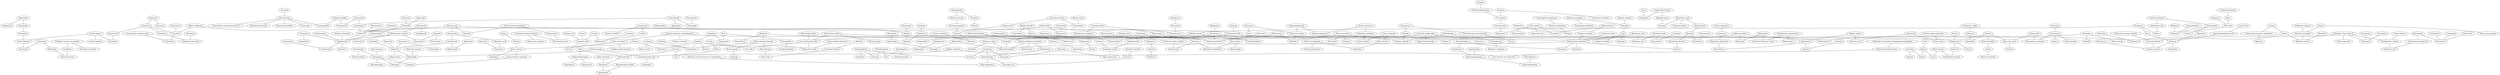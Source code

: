 strict graph layer1 {
	graph [name=layer1];
	node [label="\N"];
	2865	[label=Delavirdine,
		src_id=691,
		weight=0.0001325170745654703];
	1101	[label=Pramlintide,
		src_id=1261,
		weight=0.0002843440305737876];
	2865 -- 1101	[level=2,
		weight=200.8];
	355	[label=Didanosine,
		level=2,
		src_id=886,
		weight=0.00044804275960640073];
	2865 -- 355	[level=2,
		weight=167.5];
	1535	[label=Mumps,
		level=2,
		src_id=181227,
		weight=0.0004181047702013669];
	2912	[label=Measles,
		src_id=180606,
		weight=0.00019682069511911017];
	1535 -- 2912	[level=2,
		weight=148.39];
	3242	[label="Chronic myeloid leukaemia",
		src_id=173721,
		weight=0.00016846385497956267];
	2606	[label=Hydroxyurea,
		src_id=991,
		weight=0.00023318355572115202];
	3242 -- 2606	[level=2,
		weight=96.14];
	1512	[label=Imatinib,
		src_id=606,
		weight=0.0002858493461683868];
	3242 -- 1512	[level=2,
		weight=96.14];
	66	[label="Blood pressure",
		level=2,
		src_id=172305,
		weight=0.0005071056776634417];
	130	[label="Oxygen saturation",
		level=1,
		src_id=182603,
		weight=0.0008420826940828675];
	66 -- 130	[level=1,
		weight=180.31];
	1046	[label=Primidone,
		src_id=780,
		weight=0.0002726894035951908];
	66 -- 1046	[level=1,
		weight=139.75];
	929	[label="Blood triglycerides",
		level=2,
		src_id=172398,
		weight=0.00041333431327498024];
	3363	[label="Low carbohydrate diet",
		src_id=180136,
		weight=0.0003277960230803433];
	929 -- 3363	[level=2,
		weight=445.0];
	1680	[label=Treprostinil,
		src_id=364,
		weight=0.00021838432841980027];
	2732	[label=Etonogestrel,
		src_id=285,
		weight=0.00014763548612184576];
	1680 -- 2732	[level=2,
		weight=200.8];
	24	[label=Caspofungin,
		level=1,
		src_id=507,
		weight=0.0009094710211748729];
	1680 -- 24	[level=2,
		weight=334.0];
	868	[label="Hepatic failure",
		src_id=177896,
		weight=0.00027851145677039495];
	173	[label="Intensive care",
		level=2,
		src_id=179204,
		weight=0.0004941769690789497];
	868 -- 173	[level=1,
		weight=167.5];
	29	[label=Hypotension,
		level=1,
		src_id=178653,
		weight=0.0012051301146850637];
	868 -- 29	[level=1,
		weight=154.69];
	1940	[label=Maraviroc,
		src_id=4557,
		weight=0.0001767365592210965];
	6	[label=Entecavir,
		level=1,
		src_id=431,
		weight=0.001144936602809501];
	1940 -- 6	[level=2,
		weight=273.45];
	286	[label=Darunavir,
		level=2,
		src_id=1247,
		weight=0.00036901863350441574];
	1940 -- 286	[level=2,
		weight=273.45];
	94	[label=Injection,
		level=2,
		src_id=179084,
		weight=0.000491797336418713];
	346	[label=Infusion,
		level=2,
		src_id=179021,
		weight=0.0003810465324765641];
	94 -- 346	[level=2,
		weight=96.14];
	14	[label="Tenofovir disoproxil",
		level=1,
		src_id=291,
		weight=0.000898181998956823];
	188	[label=Pegfilgrastim,
		level=1,
		src_id=19,
		weight=0.0007127660512942222];
	14 -- 188	[level=1,
		weight=529.88];
	1949	[label=Memantine,
		src_id=1028,
		weight=0.00019085740244858507];
	784	[label="Dementia Alzheimer's type",
		src_id=174972,
		weight=0.00034624924247752956];
	1949 -- 784	[level=2,
		weight=158.74];
	51	[label=Dementia,
		level=1,
		src_id=174971,
		weight=0.0007142032003626386];
	1949 -- 51	[level=2,
		weight=106.16];
	3667	[label="Varices oesophageal",
		src_id=188269,
		weight=0.000256998419229719];
	1183	[label="Portal hypertension",
		level=2,
		src_id=183834,
		weight=0.0003803210548134148];
	3667 -- 1183	[level=2,
		weight=143.71];
	4096	[label=Duodenitis,
		src_id=175453,
		weight=0.00018363074435691183];
	3667 -- 4096	[level=2,
		weight=143.71];
	460	[label=Haloperidol,
		level=2,
		src_id=491,
		weight=0.00041868879938955484];
	442	[label=Dexmedetomidine,
		level=2,
		src_id=620,
		weight=0.00047220402584098];
	460 -- 442	[level=1,
		weight=182.64];
	400	[label=Quetiapine,
		src_id=1208,
		weight=0.0002894300112725552];
	460 -- 400	[level=1,
		weight=200.8];
	108	[label="Drug tolerance",
		level=2,
		src_id=175408,
		weight=0.0003733787855353734];
	157	[label=Clonazepam,
		level=1,
		src_id=1052,
		weight=0.0005912809419428554];
	108 -- 157	[level=2,
		weight=79.87];
	39	[label=Posaconazole,
		level=1,
		src_id=1246,
		weight=0.0006567734991199265];
	552	[label=Ciclesonide,
		src_id=1353,
		weight=0.0003370969928011154];
	39 -- 552	[level=1,
		weight=286.43];
	369	[label="Congenital anomaly",
		level=2,
		src_id=174082,
		weight=0.00046100987865201656];
	110	[label=Infant,
		level=1,
		src_id=178934,
		weight=0.0005941257415306586];
	369 -- 110	[level=2,
		weight=112.0];
	237	[label=Alemtuzumab,
		level=1,
		src_id=82,
		weight=0.0006613346082369724];
	237 -- 1512	[level=2,
		weight=460.0];
	5	[label=Dutasteride,
		level=1,
		src_id=1110,
		weight=0.001106923563389464];
	237 -- 5	[level=1,
		weight=455.09];
	189	[label="Darbepoetin alfa",
		level=1,
		src_id=12,
		weight=0.000706342335926546];
	237 -- 189	[level=1,
		weight=480.52];
	198	[label=Gefitinib,
		level=1,
		src_id=308,
		weight=0.0007349820562090321];
	237 -- 198	[level=1,
		weight=520.48];
	556	[label=Almotriptan,
		level=2,
		src_id=904,
		weight=0.0003709635981779108];
	764	[label="Gemtuzumab ozogamicin",
		src_id=55,
		weight=0.0003317278780766563];
	556 -- 764	[level=2,
		weight=364.27];
	333	[label=Alicaforsen,
		level=2,
		src_id=5493,
		weight=0.0004491109996158068];
	556 -- 333	[level=2,
		weight=300.7];
	384	[label=Acupuncture,
		src_id=169728,
		weight=0.0003080012246599578];
	1012	[label="Post-traumatic stress disorder",
		src_id=183910,
		weight=0.00016988507031008693];
	384 -- 1012	[level=2,
		weight=91.82];
	49	[label=Myalgia,
		level=2,
		src_id=181289,
		weight=0.0005153930985486181];
	384 -- 49	[level=2,
		weight=100.9];
	334	[label="Omacetaxine mepesuccinate",
		level=2,
		src_id=4587,
		weight=0.0004066782092302389];
	245	[label=Clofarabine,
		level=2,
		src_id=618,
		weight=0.0005400500141968577];
	334 -- 245	[level=2,
		weight=364.27];
	4038	[label="Polycythaemia vera",
		src_id=183763,
		weight=0.00017651704386833472];
	2606 -- 4038	[level=2,
		weight=188.31];
	745	[label="Bipolar disorder",
		src_id=171758,
		weight=0.00022802229897554263];
	444	[label=Lamotrigine,
		level=2,
		src_id=542,
		weight=0.0003848237550273216];
	745 -- 444	[level=2,
		weight=177.86];
	605	[label=Mania,
		src_id=180503,
		weight=0.00026216875653358796];
	745 -- 605	[level=2,
		weight=208.56];
	111	[label="Chest X-ray",
		level=2,
		src_id=173538,
		weight=0.0004768456545021312];
	95	[label="gamma-Aminobutyric acid",
		level=1,
		src_id=2399,
		weight=0.0008425106964866832];
	111 -- 95	[level=2,
		weight=100.9];
	3123	[label="Inositol nicotinate",
		src_id=7903,
		weight=0.0002745796987287112];
	2850	[label=Nicotinamide,
		level=2,
		src_id=2556,
		weight=0.0003688636137323192];
	3123 -- 2850	[level=1,
		weight=412.87];
	2852	[label="Pantothenic acid",
		level=2,
		src_id=1701,
		weight=0.0003724509045626558];
	3123 -- 2852	[level=1,
		weight=516.97];
	127	[label=Depression,
		level=2,
		src_id=175023,
		weight=0.0003836457492395407];
	444 -- 127	[level=2,
		weight=142.24];
	501	[label="Valproic Acid",
		level=2,
		src_id=304,
		weight=0.0004042948871108723];
	444 -- 501	[level=2,
		weight=172.8];
	585	[label=Lithium,
		level=2,
		src_id=1316,
		weight=0.0003731694117515711];
	605 -- 585	[level=2,
		weight=294.82];
	80	[label=Parecoxib,
		level=1,
		src_id=7436,
		weight=0.0006704556778221817];
	41	[label=Nesiritide,
		level=1,
		src_id=4621,
		weight=0.0009181058235148686];
	80 -- 41	[level=1,
		weight=375.63];
	304	[label="Blood lactic acid",
		level=1,
		src_id=172243,
		weight=0.0005881281983511668];
	278	[label="pH body fluid",
		level=2,
		src_id=183313,
		weight=0.0004386394977639565];
	304 -- 278	[level=1,
		weight=134.2];
	65	[label="Treatment failure",
		level=1,
		src_id=187369,
		weight=0.0007729464037333897];
	304 -- 65	[level=1,
		weight=125.88];
	247	[label=Syncope,
		level=2,
		src_id=186636,
		weight=0.0003882810329176061];
	304 -- 247	[level=2,
		weight=182.64];
	32	[label="Brain injury",
		level=1,
		src_id=172600,
		weight=0.0007856777560697494];
	396	[label="Mechanical ventilation",
		src_id=180615,
		weight=0.0003051471094691349];
	32 -- 396	[level=1,
		weight=125.88];
	21	[label=Haemorrhage,
		level=1,
		src_id=177684,
		weight=0.0008508347975266157];
	32 -- 21	[level=1,
		weight=158.74];
	2284	[label="Insulin resistance",
		src_id=179186,
		weight=0.00023849986504205883];
	1390	[label="Metabolic syndrome",
		src_id=180825,
		weight=0.00023162138521380443];
	2284 -- 1390	[level=2,
		weight=173.24];
	3049	[label=Hyperinsulinaemia,
		src_id=178466,
		weight=0.0001866549683559814];
	2284 -- 3049	[level=2,
		weight=161.76];
	151	[label="Status epilepticus",
		level=2,
		src_id=186374,
		weight=0.0004000715088260281];
	62	[label=Lorazepam,
		level=2,
		src_id=177,
		weight=0.00048515680005689475];
	151 -- 62	[level=2,
		weight=119.53];
	692	[label=Pyridoxine,
		level=2,
		src_id=156,
		weight=0.0005060130277429469];
	163	[label="Infantile spasms",
		level=1,
		src_id=178941,
		weight=0.000643641781737178];
	692 -- 163	[level=1,
		weight=177.29];
	559	[label=Niacin,
		src_id=614,
		weight=0.00035605453691676416];
	692 -- 559	[level=1,
		weight=835.41];
	222	[label=Zinc,
		level=1,
		src_id=1526,
		weight=0.0006316644062936799];
	692 -- 222	[level=1,
		weight=300.7];
	45	[label=Pemetrexed,
		level=1,
		src_id=629,
		weight=0.0008843312204747289];
	6 -- 45	[level=1,
		weight=467.2];
	719	[label=Dasatinib,
		level=2,
		src_id=1238,
		weight=0.0003743152548542207];
	6 -- 719	[level=2,
		weight=545.91];
	1037	[label=Clevudine,
		src_id=5745,
		weight=0.00034396389402050745];
	6 -- 1037	[level=1,
		weight=545.91];
	224	[label=Alefacept,
		level=2,
		src_id=87,
		weight=0.00047856565963021614];
	224 -- 189	[level=2,
		weight=389.5];
	3711	[label="Low birth weight baby",
		src_id=180135,
		weight=0.0003490985053900515];
	901	[label="Vitamin K",
		level=2,
		src_id=188659,
		weight=0.00037037996609443855];
	3711 -- 901	[level=2,
		weight=177.29];
	1057	[label="Vaginal haemorrhage",
		level=2,
		src_id=188214,
		weight=0.00044352613427701417];
	3711 -- 1057	[level=2,
		weight=500.5];
	906	[label=Stillbirth,
		level=2,
		src_id=186413,
		weight=0.0005083959553610613];
	3711 -- 906	[level=2,
		weight=375.63];
	1477	[label=Hirsutism,
		src_id=178160,
		weight=0.0002079114641782634];
	1528	[label="Polycystic ovaries",
		src_id=183761,
		weight=0.0002984454638867596];
	1477 -- 1528	[level=2,
		weight=97.68];
	148	[label=Acne,
		level=2,
		src_id=169642,
		weight=0.00037466678154693617];
	1477 -- 148	[level=2,
		weight=108.82];
	1004	[label=Citalopram,
		src_id=206,
		weight=0.0002998387185140447];
	795	[label=Serotonin,
		src_id=7810,
		weight=0.00032266694125067093];
	1004 -- 795	[level=2,
		weight=200.8];
	1063	[label=Psychotherapy,
		src_id=184451,
		weight=0.00028864066291589443];
	1004 -- 1063	[level=1,
		weight=182.64];
	75	[label=Fluoxetine,
		level=1,
		src_id=461,
		weight=0.0008816728305005652];
	1004 -- 75	[level=1,
		weight=334.0];
	248	[label=Schizophrenia,
		level=2,
		src_id=185574,
		weight=0.0004415188980356536];
	1206	[label="Bulimia nervosa",
		src_id=172802,
		weight=0.00029821138423851817];
	248 -- 1206	[level=1,
		weight=213.03];
	2510	[label=Clozapine,
		src_id=353,
		weight=0.00018764288696314523];
	248 -- 2510	[level=1,
		weight=154.69];
	47	[label="Blood ketone body",
		level=1,
		src_id=172233,
		weight=0.0012670522222126754];
	47 -- 3363	[level=1,
		weight=282.77];
	480	[label=Magnesium,
		level=2,
		src_id=1330,
		weight=0.0004201869504870276];
	47 -- 480	[level=1,
		weight=143.71];
	202	[label="Drug therapy",
		level=2,
		src_id=175405,
		weight=0.0004974258381118851];
	47 -- 202	[level=2,
		weight=116.27];
	438	[label="Soybean oil",
		level=2,
		src_id=8325,
		weight=0.0005271578901629644];
	1593	[label="L-Aspartic Acid",
		src_id=120,
		weight=0.00023519971578697118];
	438 -- 1593	[level=2,
		weight=273.45];
	606	[label="Hypoxic-ischaemic encephalopathy",
		level=2,
		src_id=178679,
		weight=0.00041550608504316105];
	313	[label="Tonic convulsion",
		level=2,
		src_id=187142,
		weight=0.0004920688060191618];
	606 -- 313	[level=1,
		weight=182.64];
	114	[label=Encephalopathy,
		level=1,
		src_id=175833,
		weight=0.0005884606306018098];
	606 -- 114	[level=1,
		weight=167.5];
	276	[label="Tuberous sclerosis",
		level=2,
		src_id=187499,
		weight=0.0005472622962188162];
	606 -- 276	[level=2,
		weight=100.9];
	199	[label=Myoclonus,
		level=2,
		src_id=181386,
		weight=0.0004737230728537065];
	40	[label="Lumbar puncture",
		level=1,
		src_id=180161,
		weight=0.0009078308978387687];
	199 -- 40	[level=2,
		weight=143.71];
	138	[label=Pregnancy,
		level=2,
		src_id=184014,
		weight=0.00044404202268647023];
	1591	[label="Folic Acid",
		src_id=150,
		weight=0.0002498271308909313];
	138 -- 1591	[level=2,
		weight=152.04];
	181	[label=Raltegravir,
		level=2,
		src_id=5870,
		weight=0.0003912052180217159];
	990	[label=Etravirine,
		src_id=5590,
		weight=0.0002506527660860265];
	181 -- 990	[level=2,
		weight=357.79];
	1459	[label="Peripheral sensory neuropathy",
		src_id=183206,
		weight=0.00020891495579809682];
	1515	[label=Oxaliplatin,
		src_id=513,
		weight=0.00026815026729495455];
	1459 -- 1515	[level=2,
		weight=193.79];
	316	[label="Developmental delay",
		level=2,
		src_id=175069,
		weight=0.0004150870290421485];
	1459 -- 316	[level=2,
		weight=91.82];
	1374	[label="L-Alanine",
		level=2,
		src_id=152,
		weight=0.0003985120313825513];
	2252	[label=Methionine,
		src_id=126,
		weight=0.00025510868221722356];
	1374 -- 2252	[level=2,
		weight=300.7];
	277	[label=Tension,
		src_id=186772,
		weight=0.00024210111383317674];
	1319	[label="Transcranial magnetic stimulation",
		src_id=187294,
		weight=0.0002488273049718006];
	277 -- 1319	[level=2,
		weight=100.9];
	107	[label=Tremor,
		level=2,
		src_id=187373,
		weight=0.0003996300055681171];
	277 -- 107	[level=2,
		weight=100.9];
	284	[label=Selenium,
		level=2,
		src_id=9080,
		weight=0.0005224106586331514];
	95 -- 284	[level=1,
		weight=167.5];
	600	[label="Procedural pain",
		level=1,
		src_id=184110,
		weight=0.0005976672848635054];
	1172	[label=Bupivacaine,
		src_id=288,
		weight=0.0002726204293587759];
	600 -- 1172	[level=1,
		weight=231.54];
	293	[label="Postoperative analgesia",
		level=2,
		src_id=183938,
		weight=0.00039289364837470463];
	600 -- 293	[level=2,
		weight=277.6];
	749	[label=Cholestyramine,
		src_id=1374,
		weight=0.00031192919694231805];
	323	[label="Ursodeoxycholic acid",
		src_id=1519,
		weight=0.0003663185250920505];
	749 -- 323	[level=2,
		weight=100.9];
	1765	[label=Basiliximab,
		src_id=72,
		weight=0.00018724241037868157];
	749 -- 1765	[level=2,
		weight=100.9];
	207	[label=Phenytoin,
		level=2,
		src_id=243,
		weight=0.00044948157632123824];
	207 -- 1046	[level=2,
		weight=131.3];
	183	[label=Phenobarbital,
		level=2,
		src_id=1158,
		weight=0.00045368606220417255];
	207 -- 183	[level=2,
		weight=158.11];
	567	[label="Respiratory rate",
		level=2,
		src_id=185143,
		weight=0.0005159413547820781];
	662	[label="Pregnancy test",
		level=2,
		src_id=184020,
		weight=0.0004390841040422798];
	567 -- 662	[level=1,
		weight=154.69];
	33	[label="Endotracheal intubation",
		level=1,
		src_id=175952,
		weight=0.0015652564614988432];
	567 -- 33	[level=1,
		weight=231.54];
	2509	[label=Norepinephrine,
		src_id=358,
		weight=0.00015775005610059792];
	2509 -- 795	[level=2,
		weight=126.99];
	3299	[label=Cathinone,
		src_id=1494,
		weight=0.00015853044079725359];
	2509 -- 3299	[level=2,
		weight=160.84];
	309	[label=Dopamine,
		level=2,
		src_id=974,
		weight=0.00041397202745216063];
	2509 -- 309	[level=2,
		weight=120.59];
	201	[label="Full blood count",
		level=2,
		src_id=176934,
		weight=0.0003988914123322094];
	201 -- 662	[level=1,
		weight=154.69];
	296	[label="Drug abuse",
		level=1,
		src_id=175347,
		weight=0.0005967959272262344];
	201 -- 296	[level=1,
		weight=154.69];
	486	[label=Tositumomab,
		level=2,
		src_id=77,
		weight=0.00046677135864928924];
	486 -- 24	[level=1,
		weight=500.5];
	486 -- 552	[level=1,
		weight=400.6];
	274	[label=Aprepitant,
		level=2,
		src_id=659,
		weight=0.0004847895083317527];
	486 -- 274	[level=2,
		weight=334.0];
	3387	[label="Colorectal cancer",
		src_id=173947,
		weight=0.00017094799571343847];
	1515 -- 3387	[level=2,
		weight=281.97];
	100	[label="Drug level",
		level=1,
		src_id=175379,
		weight=0.0006353973376942565];
	100 -- 173	[level=1,
		weight=125.88];
	1743	[label="Formic Acid",
		src_id=1847,
		weight=0.0003353139864341093];
	100 -- 1743	[level=2,
		weight=147.38];
	130 -- 33	[level=1,
		weight=223.0];
	4574	[label="Alagille syndrome",
		src_id=169931,
		weight="7.140487263867498e-05"];
	4574 -- 323	[level=2,
		weight=63.44];
	3364	[label="Liver function test abnormal",
		src_id=180084,
		weight=0.0001108020909393326];
	4574 -- 3364	[level=2,
		weight=91.82];
	1566	[label="Ferrous asparto glycinate",
		level=2,
		src_id=9108,
		weight=0.0003766856906741165];
	1566 -- 1743	[level=2,
		weight=141.39];
	36	[label=Rash,
		level=1,
		src_id=184786,
		weight=0.0008668953336616023];
	1802	[label=Eosinophilia,
		src_id=176033,
		weight=0.0002882837388700747];
	36 -- 1802	[level=2,
		weight=131.4];
	31	[label=Gabapentin,
		level=1,
		src_id=982,
		weight=0.0008664973463544891];
	36 -- 31	[level=1,
		weight=173.24];
	2718	[label=Taurine,
		src_id=1860,
		weight=0.00014502425053344143];
	298	[label=Vigabatrin,
		level=1,
		src_id=1064,
		weight=0.0006268555725081898];
	2718 -- 298	[level=1,
		weight=200.8];
	657	[label=Glycine,
		level=1,
		src_id=137,
		weight=0.0005562221203550695];
	2718 -- 657	[level=1,
		weight=107.88];
	1845	[label="Ethinyl Estradiol",
		src_id=963,
		weight=0.00024117750854846077];
	1845 -- 2732	[level=2,
		weight=443.59];
	1244	[label=Levonorgestrel,
		level=2,
		src_id=357,
		weight=0.0003896644494428381];
	1845 -- 1244	[level=2,
		weight=148.74];
	19	[label=Hypersensitivity,
		level=1,
		src_id=178510,
		weight=0.0013981590828485912];
	19 -- 29	[level=1,
		weight=223.0];
	19 -- 33	[level=1,
		weight=177.29];
	19 -- 51	[level=1,
		weight=143.71];
	370	[label=Colitis,
		level=2,
		src_id=173903,
		weight=0.0005396922867558513];
	524	[label=Metronidazole,
		level=2,
		src_id=902,
		weight=0.00036694243322798423];
	370 -- 524	[level=2,
		weight=308.38];
	995	[label=Hydroxychloroquine,
		level=2,
		src_id=1543,
		weight=0.0005040541923089716];
	370 -- 995	[level=2,
		weight=281.25];
	341	[label="Respiratory depression",
		level=2,
		src_id=185127,
		weight=0.0005524640608403308];
	62 -- 341	[level=2,
		weight=149.0];
	158	[label=Ezetimibe,
		level=1,
		src_id=959,
		weight=0.0006960907861424191];
	389	[label=Tadalafil,
		level=2,
		src_id=806,
		weight=0.0005026753305443074];
	158 -- 389	[level=2,
		weight=462.08];
	311	[label=Bevacizumab,
		level=2,
		src_id=105,
		weight=0.0004902815213372343];
	158 -- 311	[level=2,
		weight=367.3];
	25	[label=Telithromycin,
		level=1,
		src_id=962,
		weight=0.00089173763248119];
	158 -- 25	[level=1,
		weight=500.5];
	85	[label=Asthenia,
		level=2,
		src_id=171034,
		weight=0.00038284922188879775];
	126	[label=Headache,
		level=2,
		src_id=177790,
		weight=0.00040295108481412943];
	85 -- 126	[level=2,
		weight=131.3];
	614	[label="Blood cortisol",
		level=2,
		src_id=172060,
		weight=0.00038700847548003896];
	1840	[label=Acetylcholine,
		level=2,
		src_id=2951,
		weight=0.00036790673985462763];
	614 -- 1840	[level=2,
		weight=211.32];
	98	[label="Confusional state",
		level=2,
		src_id=174071,
		weight=0.00048615371247575045];
	98 -- 33	[level=2,
		weight=154.69];
	2599	[label=Phenethylamine,
		src_id=4077,
		weight=0.0001610421942334315];
	1732	[label=Pea,
		src_id=8621,
		weight=0.00015316063434177524];
	2599 -- 1732	[level=2,
		weight=174.74];
	2599 -- 3299	[level=2,
		weight=215.07];
	115	[label=Glucose,
		level=2,
		src_id=8280,
		weight=0.0005480853263312061];
	115 -- 480	[level=2,
		weight=167.5];
	163 -- 3363	[level=1,
		weight=177.29];
	163 -- 114	[level=1,
		weight=162.13];
	2635	[label=Sensitisation,
		src_id=185737,
		weight=0.00014117001733908249];
	2635 -- 157	[level=2,
		weight=125.88];
	969	[label=Hyperaesthesia,
		level=2,
		src_id=178414,
		weight=0.0003899039718442881];
	2635 -- 969	[level=2,
		weight=200.8];
	2213	[label="Cow milk",
		src_id=8613,
		weight=0.00033327133324714375];
	3363 -- 2213	[level=2,
		weight=267.4];
	505	[label="Weight decreased",
		level=2,
		src_id=188823,
		weight=0.0003882104929773333];
	3363 -- 505	[level=1,
		weight=182.64];
	3549	[label=Hyperandrogenism,
		src_id=178421,
		weight=0.0001871879732442594];
	3549 -- 1528	[level=2,
		weight=261.3];
	3549 -- 3049	[level=2,
		weight=127.46];
	55	[label=Hypoxia,
		level=1,
		src_id=178678,
		weight=0.0009965199531122065];
	278 -- 55	[level=1,
		weight=134.2];
	680	[label="Atonic seizures",
		level=2,
		src_id=171063,
		weight=0.00036898778408927044];
	313 -- 680	[level=1,
		weight=166.76];
	109	[label="Complex partial seizures",
		level=2,
		src_id=174011,
		weight=0.0005377729118179456];
	313 -- 109	[level=2,
		weight=112.0];
	116	[label=Enoxaparin,
		level=2,
		src_id=1209,
		weight=0.0004370875986144775];
	1668	[label=Imiquimod,
		src_id=710,
		weight=0.00019216934582489922];
	116 -- 1668	[level=2,
		weight=154.69];
	5058	[label="Excessive exercise",
		src_id=176247,
		weight=0.00015775780771372163];
	793	[label="Amino acids",
		src_id=8309,
		weight=0.00036554240716296394];
	5058 -- 793	[level=2,
		weight=275.24];
	5058 -- 1840	[level=2,
		weight=452.16];
	44	[label="Neurological examination",
		level=1,
		src_id=181742,
		weight=0.000603899346869057];
	192	[label="Physical examination",
		level=2,
		src_id=183464,
		weight=0.00039606689371095055];
	44 -- 192	[level=1,
		weight=117.55];
	1227	[label="Insulin Aspart",
		src_id=1280,
		weight=0.0002558675228665072];
	338	[label="Insulin Glargine",
		level=2,
		src_id=46,
		weight=0.00037643965025314983];
	1227 -- 338	[level=2,
		weight=500.5];
	74	[label="Insulin Detemir",
		level=1,
		src_id=1281,
		weight=0.0007094592396659355];
	1227 -- 74	[level=1,
		weight=500.5];
	236	[label=Sorafenib,
		level=2,
		src_id=387,
		weight=0.0005286436457369345];
	1227 -- 236	[level=1,
		weight=500.5];
	149	[label=Fulvestrant,
		level=2,
		src_id=933,
		weight=0.00042787729111279707];
	149 -- 1037	[level=2,
		weight=357.79];
	407	[label="Insulin Human",
		level=2,
		src_id=30,
		weight=0.0003755983713084617];
	20	[label="Fondaparinux sodium",
		level=1,
		src_id=556,
		weight=0.0009445776130235717];
	407 -- 20	[level=2,
		weight=389.5];
	1973	[label=Radiotherapy,
		src_id=184752,
		weight=0.00020710914572099278];
	372	[label=Chemotherapy,
		level=1,
		src_id=173517,
		weight=0.000628082361994062];
	1973 -- 372	[level=1,
		weight=297.33];
	61	[label="Sodium Chloride",
		level=1,
		src_id=8096,
		weight=0.0009458458809824462];
	1973 -- 61	[level=1,
		weight=154.69];
	344	[label=Neurotoxicity,
		level=2,
		src_id=181782,
		weight=0.00045406099574622685];
	496	[label=Alcoholism,
		level=2,
		src_id=169973,
		weight=0.0004218041358359162];
	344 -- 496	[level=2,
		weight=143.71];
	27	[label="Botulinum Toxin Type B",
		level=1,
		src_id=41,
		weight=0.0008753208006636704];
	27 -- 20	[level=1,
		weight=538.92];
	35	[label=Efalizumab,
		level=1,
		src_id=90,
		weight=0.0008208062750429622];
	27 -- 35	[level=1,
		weight=400.6];
	27 -- 1668	[level=2,
		weight=200.8];
	30	[label="Drotrecogin alfa",
		level=1,
		src_id=54,
		weight=0.0008046867119308513];
	27 -- 30	[level=1,
		weight=500.5];
	3659	[label=Choline,
		src_id=115,
		weight=0.00013867174699933426];
	2850 -- 3659	[level=1,
		weight=263.89];
	2381	[label=Thiamine,
		src_id=144,
		weight=0.00030847289807559025];
	2850 -- 2381	[level=2,
		weight=483.92];
	42	[label="General anaesthesia",
		level=1,
		src_id=177267,
		weight=0.0013554668529577583];
	1172 -- 42	[level=1,
		weight=231.54];
	623	[label="Zoledronic acid",
		src_id=388,
		weight=0.0003388866376235478];
	20 -- 623	[level=2,
		weight=385.23];
	1489	[label="Diabetic neuropathy",
		src_id=175170,
		weight=0.0002354305614814282];
	378	[label=Neuralgia,
		level=2,
		src_id=181702,
		weight=0.0003883048668389831];
	1489 -- 378	[level=2,
		weight=152.36];
	162	[label="Neuropathy peripheral",
		level=2,
		src_id=181766,
		weight=0.0004765752000769662];
	1489 -- 162	[level=2,
		weight=125.88];
	159	[label=Morphine,
		level=2,
		src_id=286,
		weight=0.000508365458088889];
	99	[label=Paraesthesia,
		level=2,
		src_id=182787,
		weight=0.00041454731362064467];
	159 -- 99	[level=2,
		weight=100.9];
	533	[label="Muscle relaxant therapy",
		level=2,
		src_id=181266,
		weight=0.00044203721375564355];
	159 -- 533	[level=1,
		weight=200.8];
	159 -- 33	[level=1,
		weight=231.54];
	2613	[label=Amprenavir,
		src_id=687,
		weight=0.0001401579115738664];
	15	[label=Pimecrolimus,
		level=1,
		src_id=327,
		weight=0.0010149829574340253];
	2613 -- 15	[level=2,
		weight=167.5];
	399	[label=Saquinavir,
		src_id=1216,
		weight=0.00033714014539050686];
	2613 -- 399	[level=2,
		weight=188.31];
	807	[label="L-Lysine",
		level=1,
		src_id=116,
		weight=0.0005614512068970039];
	807 -- 1593	[level=1,
		weight=300.7];
	807 -- 2252	[level=2,
		weight=364.27];
	141	[label="Heart rate",
		level=2,
		src_id=177799,
		weight=0.0003805820053077371];
	141 -- 42	[level=2,
		weight=125.88];
	326	[label="Parkinson's disease",
		level=2,
		src_id=182898,
		weight=0.0004602845429545227];
	777	[label="Muscular dystrophy",
		src_id=181277,
		weight=0.00029059235414567605];
	326 -- 777	[level=2,
		weight=149.79];
	3268	[label=Visilizumab,
		src_id=9717,
		weight="9.354706665521369e-05"];
	1507	[label=Amifostine,
		src_id=1127,
		weight=0.0002470895258225546];
	3268 -- 1507	[level=2,
		weight=100.9];
	26	[label=Tiotropium,
		level=1,
		src_id=1352,
		weight=0.0008321868357145653];
	3268 -- 26	[level=2,
		weight=182.64];
	72	[label=Nervousness,
		level=2,
		src_id=181699,
		weight=0.0005166066069135854];
	38	[label="Cerebrovascular accident",
		level=1,
		src_id=173414,
		weight=0.0007270394031061131];
	72 -- 38	[level=2,
		weight=100.9];
	2	[label=Pyrexia,
		level=1,
		src_id=184658,
		weight=0.0016370220603792516];
	2 -- 480	[level=1,
		weight=143.71];
	1331	[label="Mental disability",
		src_id=180779,
		weight=0.0002523155771366895];
	2 -- 1331	[level=1,
		weight=167.5];
	318	[label="Body mass index",
		level=1,
		src_id=172442,
		weight=0.0005700543674845199];
	2 -- 318	[level=1,
		weight=125.88];
	802	[label=Ampicillin,
		src_id=404,
		weight=0.00034831548923040204];
	2 -- 802	[level=2,
		weight=100.9];
	29 -- 346	[level=2,
		weight=120.88];
	770	[label="Renal failure",
		src_id=185035,
		weight=0.00024093128318301992];
	29 -- 770	[level=2,
		weight=134.2];
	932	[label=Barbiturates,
		src_id=171262,
		weight=0.00035737916517245954];
	932 -- 42	[level=2,
		weight=167.5];
	932 -- 906	[level=2,
		weight=265.44];
	1051	[label=Travoprost,
		src_id=278,
		weight=0.0002616381937103423];
	18	[label=Tipifarnib,
		level=1,
		src_id=4671,
		weight=0.0009015215260815727];
	1051 -- 18	[level=2,
		weight=308.38];
	439	[label=Frovatriptan,
		level=2,
		src_id=984,
		weight=0.000373481531091607];
	1051 -- 439	[level=2,
		weight=273.45];
	24 -- 198	[level=1,
		weight=526.79];
	562	[label=Bortezomib,
		level=2,
		src_id=179,
		weight=0.0004365513263795808];
	12	[label=Lenalidomide,
		level=1,
		src_id=469,
		weight=0.0008625175209324962];
	562 -- 12	[level=1,
		weight=334.0];
	337	[label="Ibritumomab tiuxetan",
		level=2,
		src_id=75,
		weight=0.0005175373024513582];
	562 -- 337	[level=1,
		weight=471.12];
	2321	[label="Alcohol detoxification",
		src_id=169955,
		weight=0.00017278325674950756];
	89	[label=Ethanol,
		level=2,
		src_id=884,
		weight=0.0005417211119270103];
	2321 -- 89	[level=2,
		weight=125.88];
	1096	[label="Alcohol withdrawal syndrome",
		src_id=169963,
		weight=0.0003530836377464695];
	2321 -- 1096	[level=2,
		weight=182.64];
	385	[label=Benzodiazepine,
		level=2,
		src_id=10185,
		weight=0.0004829583271062262];
	157 -- 385	[level=2,
		weight=162.13];
	593	[label=Clobazam,
		src_id=339,
		weight=0.00029148811730719674];
	157 -- 593	[level=1,
		weight=200.8];
	101	[label=Tolterodine,
		level=1,
		src_id=1021,
		weight=0.0005555773784517586];
	157 -- 101	[level=1,
		weight=143.71];
	310	[label=Gemcitabine,
		level=2,
		src_id=430,
		weight=0.0004060015688667586];
	310 -- 333	[level=2,
		weight=167.5];
	197	[label=Dependence,
		level=2,
		src_id=175013,
		weight=0.0005337887621032989];
	89 -- 197	[level=2,
		weight=162.82];
	155	[label="Craniocerebral injury",
		level=2,
		src_id=174523,
		weight=0.0005289345643681402];
	240	[label=Hypoglycaemia,
		level=2,
		src_id=178590,
		weight=0.00038816712301006673];
	155 -- 240	[level=2,
		weight=118.53];
	342	[label=Prophylaxis,
		src_id=184239,
		weight=0.0003046325196507879];
	155 -- 342	[level=2,
		weight=124.16];
	265	[label=Clavulanate,
		level=2,
		src_id=752,
		weight=0.00037563334662286057];
	265 -- 1668	[level=2,
		weight=143.71];
	553	[label=Fosamprenavir,
		src_id=1283,
		weight=0.0003596013974985638];
	990 -- 553	[level=2,
		weight=250.75];
	8	[label=Nausea,
		level=1,
		src_id=181546,
		weight=0.0012894351022597168];
	793 -- 8	[level=2,
		weight=143.71];
	1005	[label=Riboflavin,
		level=2,
		src_id=132,
		weight=0.00038315099938939314];
	1005 -- 2381	[level=2,
		weight=443.47];
	459	[label=Valdecoxib,
		level=2,
		src_id=567,
		weight=0.000408027540975046];
	459 -- 41	[level=2,
		weight=364.27];
	1117	[label=Cyanocobalamin,
		level=2,
		src_id=108,
		weight=0.00039641207541268793];
	1117 -- 2381	[level=2,
		weight=324.21];
	121	[label="Diabetes mellitus",
		level=1,
		src_id=175126,
		weight=0.0005906634095865702];
	121 -- 378	[level=1,
		weight=182.64];
	1116	[label="L-Isoleucine",
		level=2,
		src_id=158,
		weight=0.0004886625496020476];
	2055	[label="L-Valine",
		level=2,
		src_id=153,
		weight=0.0003965535171699303];
	1116 -- 2055	[level=2,
		weight=727.55];
	1294	[label="Calcium Chloride",
		level=2,
		src_id=1148,
		weight=0.00038074085574121467];
	1116 -- 1294	[level=2,
		weight=300.7];
	208	[label=Omalizumab,
		level=1,
		src_id=42,
		weight=0.00064804226923971];
	5 -- 208	[level=1,
		weight=500.5];
	558	[label="Alendronic acid",
		level=2,
		src_id=617,
		weight=0.0003859560282069588];
	5 -- 558	[level=2,
		weight=250.75];
	523	[label=Atazanavir,
		level=2,
		src_id=1056,
		weight=0.0003809490300105128];
	694	[label=Adalimumab,
		level=2,
		src_id=50,
		weight=0.00040065310237782725];
	523 -- 694	[level=2,
		weight=375.63];
	45 -- 236	[level=1,
		weight=500.5];
	358	[label=Olanzapine,
		level=1,
		src_id=324,
		weight=0.0006407978107660274];
	2618	[label=Ziprasidone,
		src_id=237,
		weight=0.00018582858350824495];
	358 -- 2618	[level=1,
		weight=144.33];
	1592	[label=Serine,
		level=2,
		src_id=125,
		weight=0.00043700288761137245];
	1592 -- 1593	[level=2,
		weight=300.7];
	2141	[label=Estradiol,
		level=2,
		src_id=769,
		weight=0.00043932753232098356];
	2548	[label=Hysteroscopy,
		level=2,
		src_id=178691,
		weight=0.0005253331407472756];
	2141 -- 2548	[level=2,
		weight=529.21];
	1470	[label="Intra-uterine contraceptive device",
		level=2,
		src_id=179325,
		weight=0.0005447811316611137];
	2548 -- 1470	[level=2,
		weight=680.88];
	79	[label="Abdominal distension",
		level=2,
		src_id=169492,
		weight=0.00048564953472993714];
	2548 -- 79	[level=2,
		weight=248.18];
	2548 -- 1244	[level=2,
		weight=454.25];
	4404	[label="Pentosan Polysulfate",
		level=2,
		src_id=672,
		weight=0.00038672003742748457];
	2548 -- 4404	[level=2,
		weight=750.25];
	3237	[label=Cystoscopy,
		level=2,
		src_id=174824,
		weight=0.00046582009246091515];
	2548 -- 3237	[level=2,
		weight=803.48];
	160	[label="Serology test",
		level=2,
		src_id=185776,
		weight=0.0003853233675984799];
	7	[label=Infection,
		level=1,
		src_id=178954,
		weight=0.0010637444636492502];
	160 -- 7	[level=2,
		weight=112.0];
	4597	[label="Lima bean",
		src_id=8610,
		weight=0.0001803798582760487];
	2020	[label=Squash,
		src_id=8639,
		weight=0.0003003860010644772];
	4597 -- 2020	[level=2,
		weight=334.0];
	648	[label=Spinach,
		level=2,
		src_id=8638,
		weight=0.00044143248729228845];
	4597 -- 648	[level=2,
		weight=236.06];
	925	[label="Colitis ulcerative",
		level=2,
		src_id=173909,
		weight=0.0003725529281563309];
	3490	[label=Mesalazine,
		src_id=235,
		weight=0.0002774839459351338];
	925 -- 3490	[level=2,
		weight=538.92];
	792	[label="Vitamin D",
		src_id=9042,
		weight=0.0003176496670210388];
	480 -- 792	[level=2,
		weight=100.9];
	17	[label=Calcium,
		level=1,
		src_id=1327,
		weight=0.0010345431783997155];
	480 -- 17	[level=1,
		weight=175.73];
	426	[label=Tracheostomy,
		src_id=187282,
		weight=0.00029416663490902493];
	38 -- 426	[level=1,
		weight=131.3];
	966	[label=Lymphadenopathy,
		level=2,
		src_id=180247,
		weight=0.00036781539547026717];
	1802 -- 966	[level=2,
		weight=182.38];
	1593 -- 657	[level=1,
		weight=273.45];
	2852 -- 559	[level=1,
		weight=653.11];
	64	[label=Insomnia,
		level=1,
		src_id=179162,
		weight=0.000565411335209926];
	71	[label=Somnolence,
		level=1,
		src_id=186129,
		weight=0.0005786026944425482];
	64 -- 71	[level=1,
		weight=219.53];
	110 -- 1591	[level=1,
		weight=167.5];
	77	[label=Hypotonia,
		level=1,
		src_id=178665,
		weight=0.0007420987258880048];
	77 -- 284	[level=1,
		weight=200.8];
	16	[label=Cetuximab,
		level=1,
		src_id=2,
		weight=0.0009004002208662477];
	16 -- 188	[level=1,
		weight=471.12];
	88	[label=Ixabepilone,
		level=1,
		src_id=4567,
		weight=0.0006938235833154117];
	16 -- 88	[level=1,
		weight=429.14];
	4	[label=Inflammation,
		level=1,
		src_id=178993,
		weight=0.001011147355898459];
	211	[label=Asthma,
		level=2,
		src_id=171037,
		weight=0.00036748599646982183];
	4 -- 211	[level=1,
		weight=191.29];
	182	[label=Docetaxel,
		level=2,
		src_id=1232,
		weight=0.0004420609927422261];
	1848	[label=Tamsulosin,
		src_id=692,
		weight=0.00017989994645554942];
	182 -- 1848	[level=2,
		weight=154.69];
	989	[label=Casein,
		src_id=8589,
		weight=0.00032743258053612206];
	716	[label=Wheat,
		src_id=8648,
		weight=0.00031152306951668144];
	989 -- 716	[level=2,
		weight=147.41];
	989 -- 2213	[level=2,
		weight=334.0];
	503	[label=Amphetamine,
		level=2,
		src_id=173,
		weight=0.00045067579709438566];
	1099	[label=Dextroamphetamine,
		src_id=1510,
		weight=0.00030579798809133316];
	503 -- 1099	[level=2,
		weight=813.44];
	206	[label=Tiagabine,
		level=1,
		src_id=892,
		weight=0.0006205453053845161];
	414	[label=Acidosis,
		level=2,
		src_id=169637,
		weight=0.00040438193096115896];
	206 -- 414	[level=1,
		weight=182.64];
	206 -- 31	[level=1,
		weight=198.94];
	4802	[label="Cohen syndrome",
		src_id=173891,
		weight="8.957361181015983e-05"];
	3051	[label="Hiatus hernia",
		src_id=178127,
		weight=0.0002616025487911837];
	4802 -- 3051	[level=2,
		weight=143.71];
	2795	[label="Central obesity",
		src_id=173318,
		weight=0.0001683125817951694];
	4802 -- 2795	[level=2,
		weight=125.88];
	46	[label=Fatigue,
		level=1,
		src_id=176597,
		weight=0.0007470746562841202];
	71 -- 46	[level=1,
		weight=185.03];
	231	[label="Sleep disorder",
		level=2,
		src_id=186000,
		weight=0.0004448913726893165];
	71 -- 231	[level=2,
		weight=229.34];
	731	[label="Sleep apnoea syndrome",
		src_id=185998,
		weight=0.0003311626852052404];
	71 -- 731	[level=1,
		weight=207.69];
	761	[label=Trimethoprim,
		level=2,
		src_id=429,
		weight=0.00039778073074516444];
	761 -- 1732	[level=2,
		weight=125.88];
	1232	[label=Sulfamethoxazole,
		level=2,
		src_id=1001,
		weight=0.00039229099533327235];
	761 -- 1232	[level=2,
		weight=750.25];
	43	[label=Pain,
		level=2,
		src_id=182630,
		weight=0.0005505513678598752];
	378 -- 43	[level=1,
		weight=197.45];
	255	[label=Extubation,
		level=2,
		src_id=176387,
		weight=0.0003675192575704748];
	255 -- 7	[level=1,
		weight=177.29];
	255 -- 42	[level=1,
		weight=231.54];
	686	[label=Rosuvastatin,
		level=2,
		src_id=1082,
		weight=0.00037850105857161853];
	686 -- 198	[level=2,
		weight=408.0];
	414 -- 298	[level=1,
		weight=273.45];
	60	[label=Ketosis,
		level=1,
		src_id=179595,
		weight=0.0010893031318621837];
	414 -- 60	[level=1,
		weight=231.54];
	414 -- 505	[level=1,
		weight=200.8];
	106	[label=Constipation,
		level=2,
		src_id=174340,
		weight=0.00046270421507636046];
	414 -- 106	[level=1,
		weight=200.8];
	352	[label=Corn,
		src_id=8641,
		weight=0.00031718271484116884];
	716 -- 352	[level=2,
		weight=135.7];
	551	[label="Gabapentin Enacarbil",
		src_id=7831,
		weight=0.0003081724593401845];
	719 -- 551	[level=2,
		weight=334.0];
	189 -- 25	[level=1,
		weight=474.21];
	204	[label=Teriparatide,
		level=2,
		src_id=5535,
		weight=0.0004887760664567047];
	189 -- 204	[level=2,
		weight=316.47];
	189 -- 15	[level=1,
		weight=400.6];
	189 -- 35	[level=1,
		weight=474.21];
	144	[label="Mycophenolate mofetil",
		level=2,
		src_id=674,
		weight=0.0003740278036950432];
	497	[label=Azathioprine,
		src_id=979,
		weight=0.0002990184791207964];
	144 -- 497	[level=2,
		weight=106.16];
	2055 -- 2252	[level=2,
		weight=455.09];
	1606	[label="Respiratory disorder",
		src_id=185130,
		weight=0.00017376884626941078];
	55 -- 1606	[level=1,
		weight=200.8];
	55 -- 496	[level=2,
		weight=143.71];
	190	[label=Cannabis,
		level=1,
		src_id=240914,
		weight=0.0005525638942140757];
	190 -- 296	[level=1,
		weight=100.9];
	246	[label=Carbamazepine,
		level=2,
		src_id=551,
		weight=0.0004473096072389379];
	246 -- 501	[level=2,
		weight=211.14];
	393	[label="Productive cough",
		level=2,
		src_id=184194,
		weight=0.0004110342712290084];
	3957	[label=Sulbactam,
		src_id=8263,
		weight=0.0001193533127922805];
	393 -- 3957	[level=2,
		weight=87.87];
	3051 -- 4096	[level=2,
		weight=143.71];
	91	[label=Stress,
		level=2,
		src_id=186464,
		weight=0.0004409582914974472];
	1012 -- 91	[level=2,
		weight=96.14];
	335	[label=Midazolam,
		level=2,
		src_id=669,
		weight=0.00046669587115970025];
	128	[label=Anaesthesia,
		level=1,
		src_id=170206,
		weight=0.0007895738497822749];
	335 -- 128	[level=2,
		weight=100.9];
	2912 -- 680	[level=2,
		weight=100.9];
	125	[label=Physiotherapy,
		level=2,
		src_id=183472,
		weight=0.0005153063645959948];
	533 -- 125	[level=2,
		weight=182.64];
	73	[label="Muscle spasms",
		level=1,
		src_id=181270,
		weight=0.0006578393277975695];
	533 -- 73	[level=1,
		weight=200.8];
	533 -- 106	[level=1,
		weight=182.64];
	3	[label="Neoplasm malignant",
		level=1,
		src_id=181636,
		weight=0.0010685744334263127];
	372 -- 3	[level=1,
		weight=182.64];
	341 -- 770	[level=2,
		weight=154.69];
	329	[label=Apnoea,
		level=2,
		src_id=170739,
		weight=0.00047458159767632273];
	33 -- 329	[level=1,
		weight=188.31];
	650	[label=Ketamine,
		level=2,
		src_id=1205,
		weight=0.0003759481325097527];
	33 -- 650	[level=2,
		weight=167.5];
	3311	[label=Doxapram,
		src_id=548,
		weight=0.00012425276521061697];
	33 -- 3311	[level=1,
		weight=200.8];
	33 -- 442	[level=1,
		weight=215.07];
	9	[label=Enfuvirtide,
		level=1,
		src_id=102,
		weight=0.0009869729139148522];
	9 -- 553	[level=2,
		weight=385.23];
	9 -- 198	[level=1,
		weight=526.79];
	5180	[label=Idraparinux,
		src_id=5585,
		weight="4.8522871903998905e-05"];
	9 -- 5180	[level=2,
		weight=182.64];
	1346	[label=Detoxification,
		src_id=175066,
		weight=0.0002394191036780819];
	1096 -- 1346	[level=1,
		weight=154.69];
	152	[label=Hallucination,
		level=2,
		src_id=177734,
		weight=0.0003747886419033107];
	1096 -- 152	[level=2,
		weight=200.8];
	1096 -- 442	[level=1,
		weight=250.75];
	517	[label="Decreased appetite",
		src_id=174910,
		weight=0.0002200564388112809];
	1206 -- 517	[level=1,
		weight=157.95];
	764 -- 623	[level=2,
		weight=364.27];
	208 -- 18	[level=1,
		weight=445.0];
	208 -- 694	[level=2,
		weight=440.56];
	90	[label="Urine analysis",
		level=2,
		src_id=187884,
		weight=0.0004706683236254219];
	102	[label="Laboratory test",
		level=2,
		src_id=179654,
		weight=0.0005214582107616824];
	90 -- 102	[level=2,
		weight=334.0];
	90 -- 1046	[level=1,
		weight=228.05];
	405	[label=Topiramate,
		src_id=264,
		weight=0.00035324170839735186];
	90 -- 405	[level=1,
		weight=150.1];
	145	[label=Weight,
		src_id=188818,
		weight=0.0003539075251587568];
	90 -- 145	[level=1,
		weight=122.09];
	168	[label="Adefovir Dipivoxil",
		level=1,
		src_id=704,
		weight=0.0006014760241258839];
	168 -- 337	[level=1,
		weight=545.91];
	168 -- 1037	[level=1,
		weight=600.4];
	1398	[label=Glioma,
		src_id=177386,
		weight=0.00024465493695699037];
	203	[label="Disease progression",
		level=1,
		src_id=175268,
		weight=0.0005669550093149303];
	1398 -- 203	[level=1,
		weight=118.53];
	1398 -- 777	[level=1,
		weight=173.9];
	1039	[label=Fructose,
		src_id=3934,
		weight=0.00027937361065304513];
	1039 -- 524	[level=2,
		weight=138.79];
	1039 -- 352	[level=2,
		weight=180.07];
	76	[label=Rosiglitazone,
		level=2,
		src_id=401,
		weight=0.00045116302501573105];
	1290	[label=Pegaptanib,
		src_id=4617,
		weight=0.00022646458550838963];
	76 -- 1290	[level=2,
		weight=143.71];
	84	[label="Completed suicide",
		level=1,
		src_id=174010,
		weight=0.0006212095938405134];
	585 -- 84	[level=2,
		weight=132.45];
	2183	[label="Essential thrombocythaemia",
		src_id=176215,
		weight=0.0002622560985552752];
	2183 -- 4038	[level=2,
		weight=231.54];
	1092	[label="Biopsy bone marrow",
		level=2,
		src_id=171564,
		weight=0.00037250489805936695];
	2183 -- 1092	[level=2,
		weight=167.5];
	49 -- 61	[level=2,
		weight=154.69];
	290	[label="Urinary retention",
		level=2,
		src_id=187841,
		weight=0.0003683373050021554];
	22	[label=Dizziness,
		level=1,
		src_id=175317,
		weight=0.0010661405923750565];
	290 -- 22	[level=2,
		weight=200.8];
	67	[label=Elderly,
		level=1,
		src_id=175648,
		weight=0.0005744730787958647];
	2510 -- 67	[level=1,
		weight=100.9];
	87	[label=Agitation,
		level=2,
		src_id=169902,
		weight=0.0004621091673335026];
	1319 -- 87	[level=2,
		weight=267.4];
	524 -- 3490	[level=2,
		weight=500.5];
	394	[label="Pain assessment",
		level=2,
		src_id=182631,
		weight=0.0005120959067271984];
	78	[label=Discomfort,
		level=1,
		src_id=175264,
		weight=0.0006782674437953134];
	394 -- 78	[level=1,
		weight=215.07];
	441	[label=Fentanyl,
		level=2,
		src_id=799,
		weight=0.0005232475471096716];
	394 -- 441	[level=2,
		weight=250.75];
	394 -- 61	[level=1,
		weight=200.8];
	112	[label=Propofol,
		level=1,
		src_id=804,
		weight=0.001031737707233117];
	394 -- 112	[level=1,
		weight=200.8];
	413	[label="Analgesic therapy",
		level=2,
		src_id=170274,
		weight=0.0004220119211349389];
	43 -- 413	[level=2,
		weight=213.25];
	113	[label=Sedation,
		level=2,
		src_id=185679,
		weight=0.0005515427359220141];
	43 -- 113	[level=1,
		weight=183.51];
	117	[label=Diazepam,
		level=2,
		src_id=815,
		weight=0.00042256694009678116];
	43 -- 117	[level=2,
		weight=152.36];
	58	[label=Surgery,
		level=2,
		src_id=186589,
		weight=0.00042912268609338245];
	153	[label=Electroencephalogram,
		level=2,
		src_id=175720,
		weight=0.00043122478424478854];
	58 -- 153	[level=2,
		weight=129.61];
	185	[label=Emtricitabine,
		level=1,
		src_id=865,
		weight=0.000621994158950581];
	41 -- 185	[level=1,
		weight=500.5];
	1390 -- 2795	[level=2,
		weight=125.88];
	417	[label=Tocilizumab,
		level=2,
		src_id=5528,
		weight=0.00037754604082365786];
	481	[label=Lumiracoxib,
		level=2,
		src_id=1266,
		weight=0.0004152972708915666];
	417 -- 481	[level=2,
		weight=318.86];
	240 -- 247	[level=2,
		weight=219.43];
	34	[label=Acetaminophen,
		level=1,
		src_id=307,
		weight=0.0010478012233521375];
	34 -- 3311	[level=1,
		weight=134.2];
	840	[label=Guaifenesin,
		src_id=860,
		weight=0.00027052597968319663];
	34 -- 840	[level=2,
		weight=134.2];
	492	[label="Local anaesthesia",
		level=2,
		src_id=180103,
		weight=0.0004647634616410086];
	107 -- 492	[level=1,
		weight=167.5];
	572	[label="Multiple sclerosis",
		src_id=181221,
		weight=0.00034050851132739606];
	107 -- 572	[level=1,
		weight=167.5];
	86	[label=Anxiety,
		level=2,
		src_id=170661,
		weight=0.0005261963317213412];
	127 -- 86	[level=2,
		weight=348.75];
	54	[label=Injury,
		level=2,
		src_id=179153,
		weight=0.0004502648969562472];
	54 -- 342	[level=2,
		weight=110.89];
	558 -- 1848	[level=2,
		weight=200.8];
	2618 -- 400	[level=1,
		weight=141.82];
	57	[label=Vomiting,
		level=2,
		src_id=188709,
		weight=0.0004902981627731408];
	57 -- 106	[level=2,
		weight=200.8];
	126 -- 22	[level=1,
		weight=207.69];
	131	[label=Migraine,
		level=2,
		src_id=180996,
		weight=0.00045652328171586545];
	126 -- 131	[level=1,
		weight=120.22];
	1591 -- 3659	[level=1,
		weight=154.69];
	602	[label=Pancreatitis,
		level=2,
		src_id=182725,
		weight=0.0003687396717690338];
	602 -- 211	[level=2,
		weight=414.71];
	3087	[label="Blood calcium",
		src_id=171999,
		weight=0.00020601951229998287];
	2384	[label=Citrus,
		src_id=240147,
		weight=0.00019960290099825268];
	3087 -- 2384	[level=2,
		weight=125.88];
	2123	[label="Parathyroid hormone",
		src_id=5283,
		weight=0.00028384168899865274];
	3087 -- 2123	[level=2,
		weight=164.47];
	184	[label=Carboplatin,
		level=2,
		src_id=944,
		weight=0.00047664318857132035];
	184 -- 333	[level=2,
		weight=200.8];
	3490 -- 497	[level=2,
		weight=116.27];
	103	[label="Psychomotor hyperactivity",
		level=2,
		src_id=184442,
		weight=0.0004423452504911016];
	103 -- 784	[level=2,
		weight=100.9];
	124	[label=Hippocampus,
		level=2,
		src_id=240385,
		weight=0.000511899313670171];
	103 -- 124	[level=2,
		weight=114.52];
	48	[label=Arthralgia,
		level=2,
		src_id=170937,
		weight=0.0004384791542941361];
	680 -- 48	[level=2,
		weight=100.9];
	179	[label="Lennox-Gastaut syndrome",
		level=2,
		src_id=179861,
		weight=0.0004712647332224909];
	680 -- 179	[level=1,
		weight=153.47];
	2535	[label="Pelvic pain",
		src_id=182999,
		weight=0.00027618829333903304];
	125 -- 2535	[level=2,
		weight=200.8];
	97	[label=Disability,
		level=2,
		src_id=175257,
		weight=0.0004039497142314241];
	97 -- 572	[level=2,
		weight=106.16];
	223	[label=Vardenafil,
		level=2,
		src_id=848,
		weight=0.000534441828436814];
	223 -- 18	[level=2,
		weight=400.6];
	392	[label=Phenylephrine,
		level=2,
		src_id=377,
		weight=0.00045122237230914297];
	1050	[label=Dextromethorphan,
		src_id=501,
		weight=0.0003261430337828874];
	392 -- 1050	[level=2,
		weight=554.5];
	11	[label=Epilepsy,
		level=1,
		src_id=176107,
		weight=0.0007363122883834757];
	241	[label="Grand mal convulsion",
		level=2,
		src_id=177516,
		weight=0.0003850658627838051];
	11 -- 241	[level=2,
		weight=97.58];
	1	[label=Convulsion,
		level=1,
		src_id=174366,
		weight=0.000976973079326626];
	11 -- 1	[level=1,
		weight=396.74];
	204 -- 1290	[level=2,
		weight=273.45];
	517 -- 8	[level=1,
		weight=143.71];
	211 -- 131	[level=1,
		weight=250.75];
	792 -- 2123	[level=2,
		weight=138.79];
	1868	[label="Sleep study",
		src_id=186011,
		weight=0.0001965128067574802];
	1868 -- 318	[level=1,
		weight=134.2];
	1868 -- 731	[level=1,
		weight=169.89];
	167	[label=Exenatide,
		level=1,
		src_id=1259,
		weight=0.0005552946281385425];
	1101 -- 167	[level=2,
		weight=455.09];
	7 -- 396	[level=1,
		weight=112.0];
	7 -- 426	[level=1,
		weight=125.88];
	10	[label=Tegaserod,
		level=1,
		src_id=1063,
		weight=0.0009480343869626797];
	10 -- 18	[level=1,
		weight=353.59];
	303	[label=Massage,
		level=2,
		src_id=180533,
		weight=0.0003922373840808141];
	73 -- 303	[level=2,
		weight=143.71];
	69	[label=Desloratadine,
		level=1,
		src_id=953,
		weight=0.00056635470892636];
	69 -- 188	[level=1,
		weight=389.5];
	229	[label=Sunitinib,
		level=2,
		src_id=1251,
		weight=0.000491307569962023];
	1571	[label=Denosumab,
		src_id=5719,
		weight=0.00020828947374788905];
	229 -- 1571	[level=1,
		weight=385.23];
	13	[label=Pitavastatin,
		level=1,
		src_id=7821,
		weight=0.0008769129879509069];
	229 -- 13	[level=1,
		weight=375.63];
	1346 -- 1063	[level=1,
		weight=154.69];
	1264	[label=Polymyositis,
		level=2,
		src_id=183780,
		weight=0.0005142022445919678];
	995 -- 1264	[level=2,
		weight=621.81];
	1323	[label=Scleroderma,
		level=2,
		src_id=185612,
		weight=0.0004681688067370857];
	995 -- 1323	[level=2,
		weight=640.07];
	221	[label=Autism,
		level=2,
		src_id=171128,
		weight=0.0003913922359394257];
	1331 -- 221	[level=1,
		weight=97.3];
	1606 -- 329	[level=1,
		weight=200.8];
	37	[label=Eletriptan,
		level=1,
		src_id=207,
		weight=0.0007704776596519402];
	37 -- 35	[level=1,
		weight=400.6];
	3957 -- 802	[level=2,
		weight=375.63];
	728	[label=Indinavir,
		src_id=215,
		weight=0.00028856204454984284];
	399 -- 728	[level=2,
		weight=186.0];
	118	[label="Induction and maintenance of anaesthesia",
		level=1,
		src_id=178930,
		weight=0.0005982122802371136];
	579	[label="Drug dependence",
		level=2,
		src_id=175358,
		weight=0.0003905702178727154];
	118 -- 579	[level=1,
		weight=120.88];
	1901	[label="Endoscopic retrograde cholangiopancreatography",
		level=2,
		src_id=175919,
		weight=0.0003840271492533053];
	4727	[label=Pancreaticoduodenectomy,
		src_id=182721,
		weight="8.150706582911591e-05"];
	1901 -- 4727	[level=2,
		weight=112.0];
	697	[label="Substance abuse",
		src_id=186527,
		weight=0.00030072181097700847];
	93	[label=Irritability,
		level=1,
		src_id=179437,
		weight=0.0006178299556628947];
	697 -- 93	[level=1,
		weight=231.54];
	697 -- 442	[level=1,
		weight=100.9];
	418	[label=Valganciclovir,
		level=2,
		src_id=1542,
		weight=0.0003689906297398413];
	18 -- 418	[level=2,
		weight=357.79];
	18 -- 1765	[level=1,
		weight=167.5];
	128 -- 42	[level=1,
		weight=200.8];
	128 -- 113	[level=1,
		weight=234.81];
	128 -- 112	[level=1,
		weight=250.75];
	786	[label=Cholangitis,
		level=2,
		src_id=173586,
		weight=0.00039776856219887936];
	323 -- 786	[level=2,
		weight=80.92];
	596	[label=Baclofen,
		level=2,
		src_id=172,
		weight=0.0004022049773654413];
	174	[label="Emotional distress",
		level=2,
		src_id=175782,
		weight=0.0005202689084008516];
	596 -- 174	[level=2,
		weight=143.71];
	167 -- 74	[level=1,
		weight=385.23];
	717	[label=Garlic,
		level=2,
		src_id=8602,
		weight=0.0003784691079769207];
	2019	[label=Papaya,
		src_id=8707,
		weight=0.0002778013896345149];
	717 -- 2019	[level=2,
		weight=103.46];
	1107	[label=Paroxetine,
		src_id=701,
		weight=0.0003188945842393141];
	1107 -- 75	[level=1,
		weight=231.54];
	365	[label="Major depression",
		src_id=180375,
		weight=0.0003461729922566194];
	1107 -- 365	[level=1,
		weight=191.29];
	187	[label=Pravastatin,
		level=2,
		src_id=166,
		weight=0.00038932631522192333];
	187 -- 333	[level=2,
		weight=112.0];
	68	[label=Rotigotine,
		level=2,
		src_id=4938,
		weight=0.0005166393295714031];
	68 -- 551	[level=2,
		weight=334.0];
	1528 -- 906	[level=2,
		weight=135.48];
	153 -- 1	[level=2,
		weight=186.53];
	4727 -- 3364	[level=2,
		weight=91.82];
	59	[label=Hospitalisation,
		level=2,
		src_id=178311,
		weight=0.0005307550310835182];
	59 -- 84	[level=2,
		weight=84.25];
	179 -- 593	[level=1,
		weight=167.5];
	8 -- 22	[level=1,
		weight=132.97];
	8 -- 112	[level=1,
		weight=200.8];
	251	[label="Obstructive airways disorder",
		level=2,
		src_id=181997,
		weight=0.0004027225819741091];
	251 -- 492	[level=2,
		weight=200.8];
	129	[label=Nelfinavir,
		level=2,
		src_id=211,
		weight=0.00037811959762119006];
	728 -- 129	[level=2,
		weight=174.74];
	308	[label=Eculizumab,
		level=2,
		src_id=1241,
		weight=0.00038446616519720187];
	308 -- 5180	[level=2,
		weight=200.8];
	82	[label=Pruritus,
		level=2,
		src_id=184366,
		weight=0.00037512654230685566];
	318 -- 82	[level=2,
		weight=100.9];
	174 -- 2535	[level=2,
		weight=167.5];
	287	[label=Levetiracetam,
		src_id=1186,
		weight=0.00032760409456361806];
	1 -- 287	[level=1,
		weight=132.74];
	443	[label=Bosentan,
		level=2,
		src_id=546,
		weight=0.000509591564631485];
	443 -- 198	[level=2,
		weight=480.52];
	74 -- 26	[level=1,
		weight=429.14];
	185 -- 188	[level=1,
		weight=474.21];
	337 -- 1571	[level=1,
		weight=400.6];
	337 -- 188	[level=1,
		weight=467.2];
	23	[label=Vorinostat,
		level=1,
		src_id=2413,
		weight=0.0008252764979183992];
	337 -- 23	[level=1,
		weight=385.23];
	1037 -- 245	[level=2,
		weight=500.5];
	777 -- 572	[level=1,
		weight=181.67];
	1507 -- 3387	[level=2,
		weight=250.75];
	143	[label="Glatiramer Acetate",
		level=2,
		src_id=4930,
		weight=0.00041641864548998394];
	143 -- 1765	[level=2,
		weight=143.71];
	446	[label="Toxicologic test",
		src_id=187231,
		weight=0.00036265273173107816];
	1063 -- 446	[level=1,
		weight=182.64];
	1063 -- 579	[level=1,
		weight=231.54];
	2019 -- 2020	[level=2,
		weight=231.54];
	2019 -- 2384	[level=2,
		weight=137.23];
	105	[label=Lethargy,
		level=2,
		src_id=179887,
		weight=0.0005015535376190093];
	142	[label="Adverse event",
		level=2,
		src_id=169885,
		weight=0.0004860158235368972];
	105 -- 142	[level=2,
		weight=112.0];
	105 -- 106	[level=2,
		weight=182.64];
	28	[label="Psychotic disorder",
		level=1,
		src_id=184453,
		weight=0.0007923277683076457];
	53	[label=Amnesia,
		level=1,
		src_id=170136,
		weight=0.0006974795352564037];
	28 -- 53	[level=1,
		weight=104.34];
	222 -- 284	[level=1,
		weight=220.96];
	92	[label="Social avoidant behaviour",
		level=2,
		src_id=186088,
		weight=0.0005257124174755023];
	92 -- 505	[level=2,
		weight=84.25];
	1765 -- 101	[level=1,
		weight=167.5];
	492 -- 40	[level=1,
		weight=308.38];
	284 -- 40	[level=1,
		weight=167.5];
	119	[label=Encephalitis,
		level=2,
		src_id=175799,
		weight=0.0004425361529035652];
	284 -- 119	[level=2,
		weight=100.9];
	287 -- 405	[level=1,
		weight=109.43];
	198 -- 188	[level=1,
		weight=600.4];
	188 -- 481	[level=2,
		weight=381.57];
	555	[label=Tipranavir,
		level=2,
		src_id=918,
		weight=0.0003821876297655202];
	188 -- 555	[level=2,
		weight=438.06];
	53 -- 446	[level=1,
		weight=112.0];
	295	[label="Mental retardation",
		level=1,
		src_id=180783,
		weight=0.0005601127777848396];
	221 -- 295	[level=1,
		weight=115.36];
	192 -- 145	[level=1,
		weight=152.01];
	840 -- 1099	[level=2,
		weight=147.85];
	112 -- 442	[level=1,
		weight=286.43];
	1099 -- 1050	[level=2,
		weight=164.2];
	84 -- 365	[level=1,
		weight=250.75];
}
